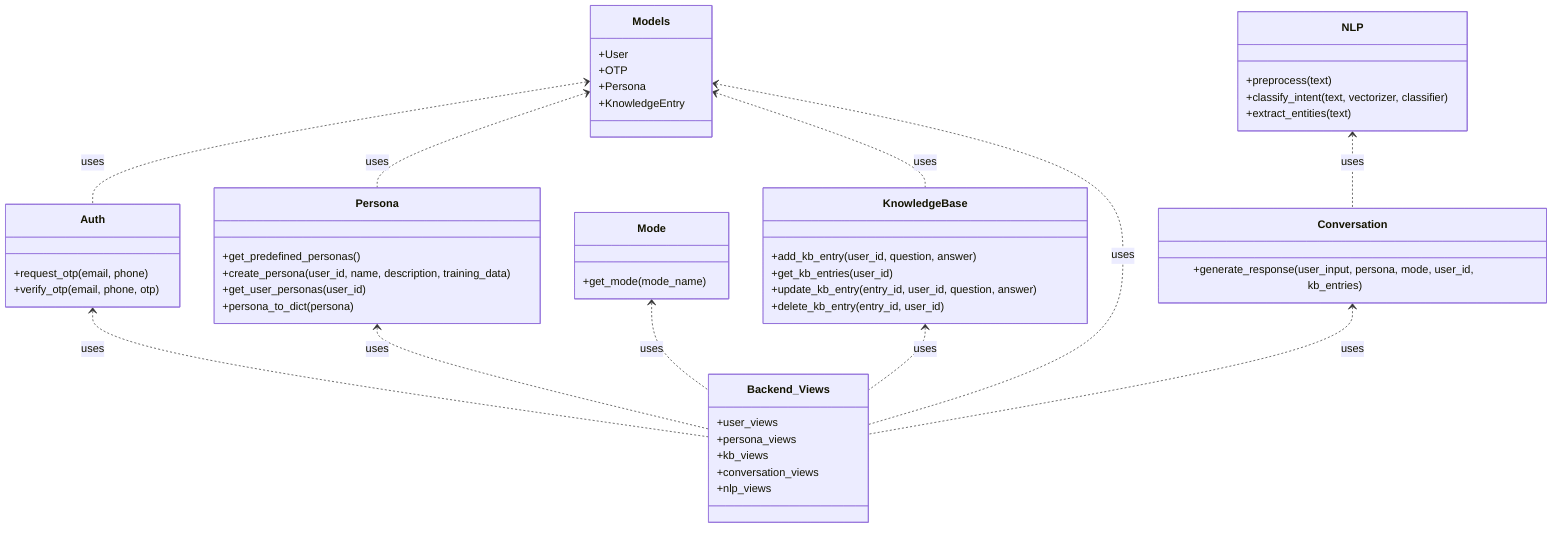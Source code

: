 classDiagram
    class Auth {
        +request_otp(email, phone)
        +verify_otp(email, phone, otp)
    }

    class Persona {
        +get_predefined_personas()
        +create_persona(user_id, name, description, training_data)
        +get_user_personas(user_id)
        +persona_to_dict(persona)
    }

    class Mode {
        +get_mode(mode_name)
    }

    class KnowledgeBase {
        +add_kb_entry(user_id, question, answer)
        +get_kb_entries(user_id)
        +update_kb_entry(entry_id, user_id, question, answer)
        +delete_kb_entry(entry_id, user_id)
    }

    class NLP {
        +preprocess(text)
        +classify_intent(text, vectorizer, classifier)
        +extract_entities(text)
    }

    class Conversation {
        +generate_response(user_input, persona, mode, user_id, kb_entries)
    }

    class Models {
        +User
        +OTP
        +Persona
        +KnowledgeEntry
    }

    Auth <.. Backend_Views : uses
    Persona <.. Backend_Views : uses
    Mode <.. Backend_Views : uses
    KnowledgeBase <.. Backend_Views : uses
    NLP <.. Conversation : uses
    Models <.. Backend_Views : uses
    Models <.. Auth : uses
    Models <.. Persona : uses
    Models <.. KnowledgeBase : uses
    Conversation <.. Backend_Views : uses

    class Backend_Views {
        +user_views
        +persona_views
        +kb_views
        +conversation_views
        +nlp_views
    }